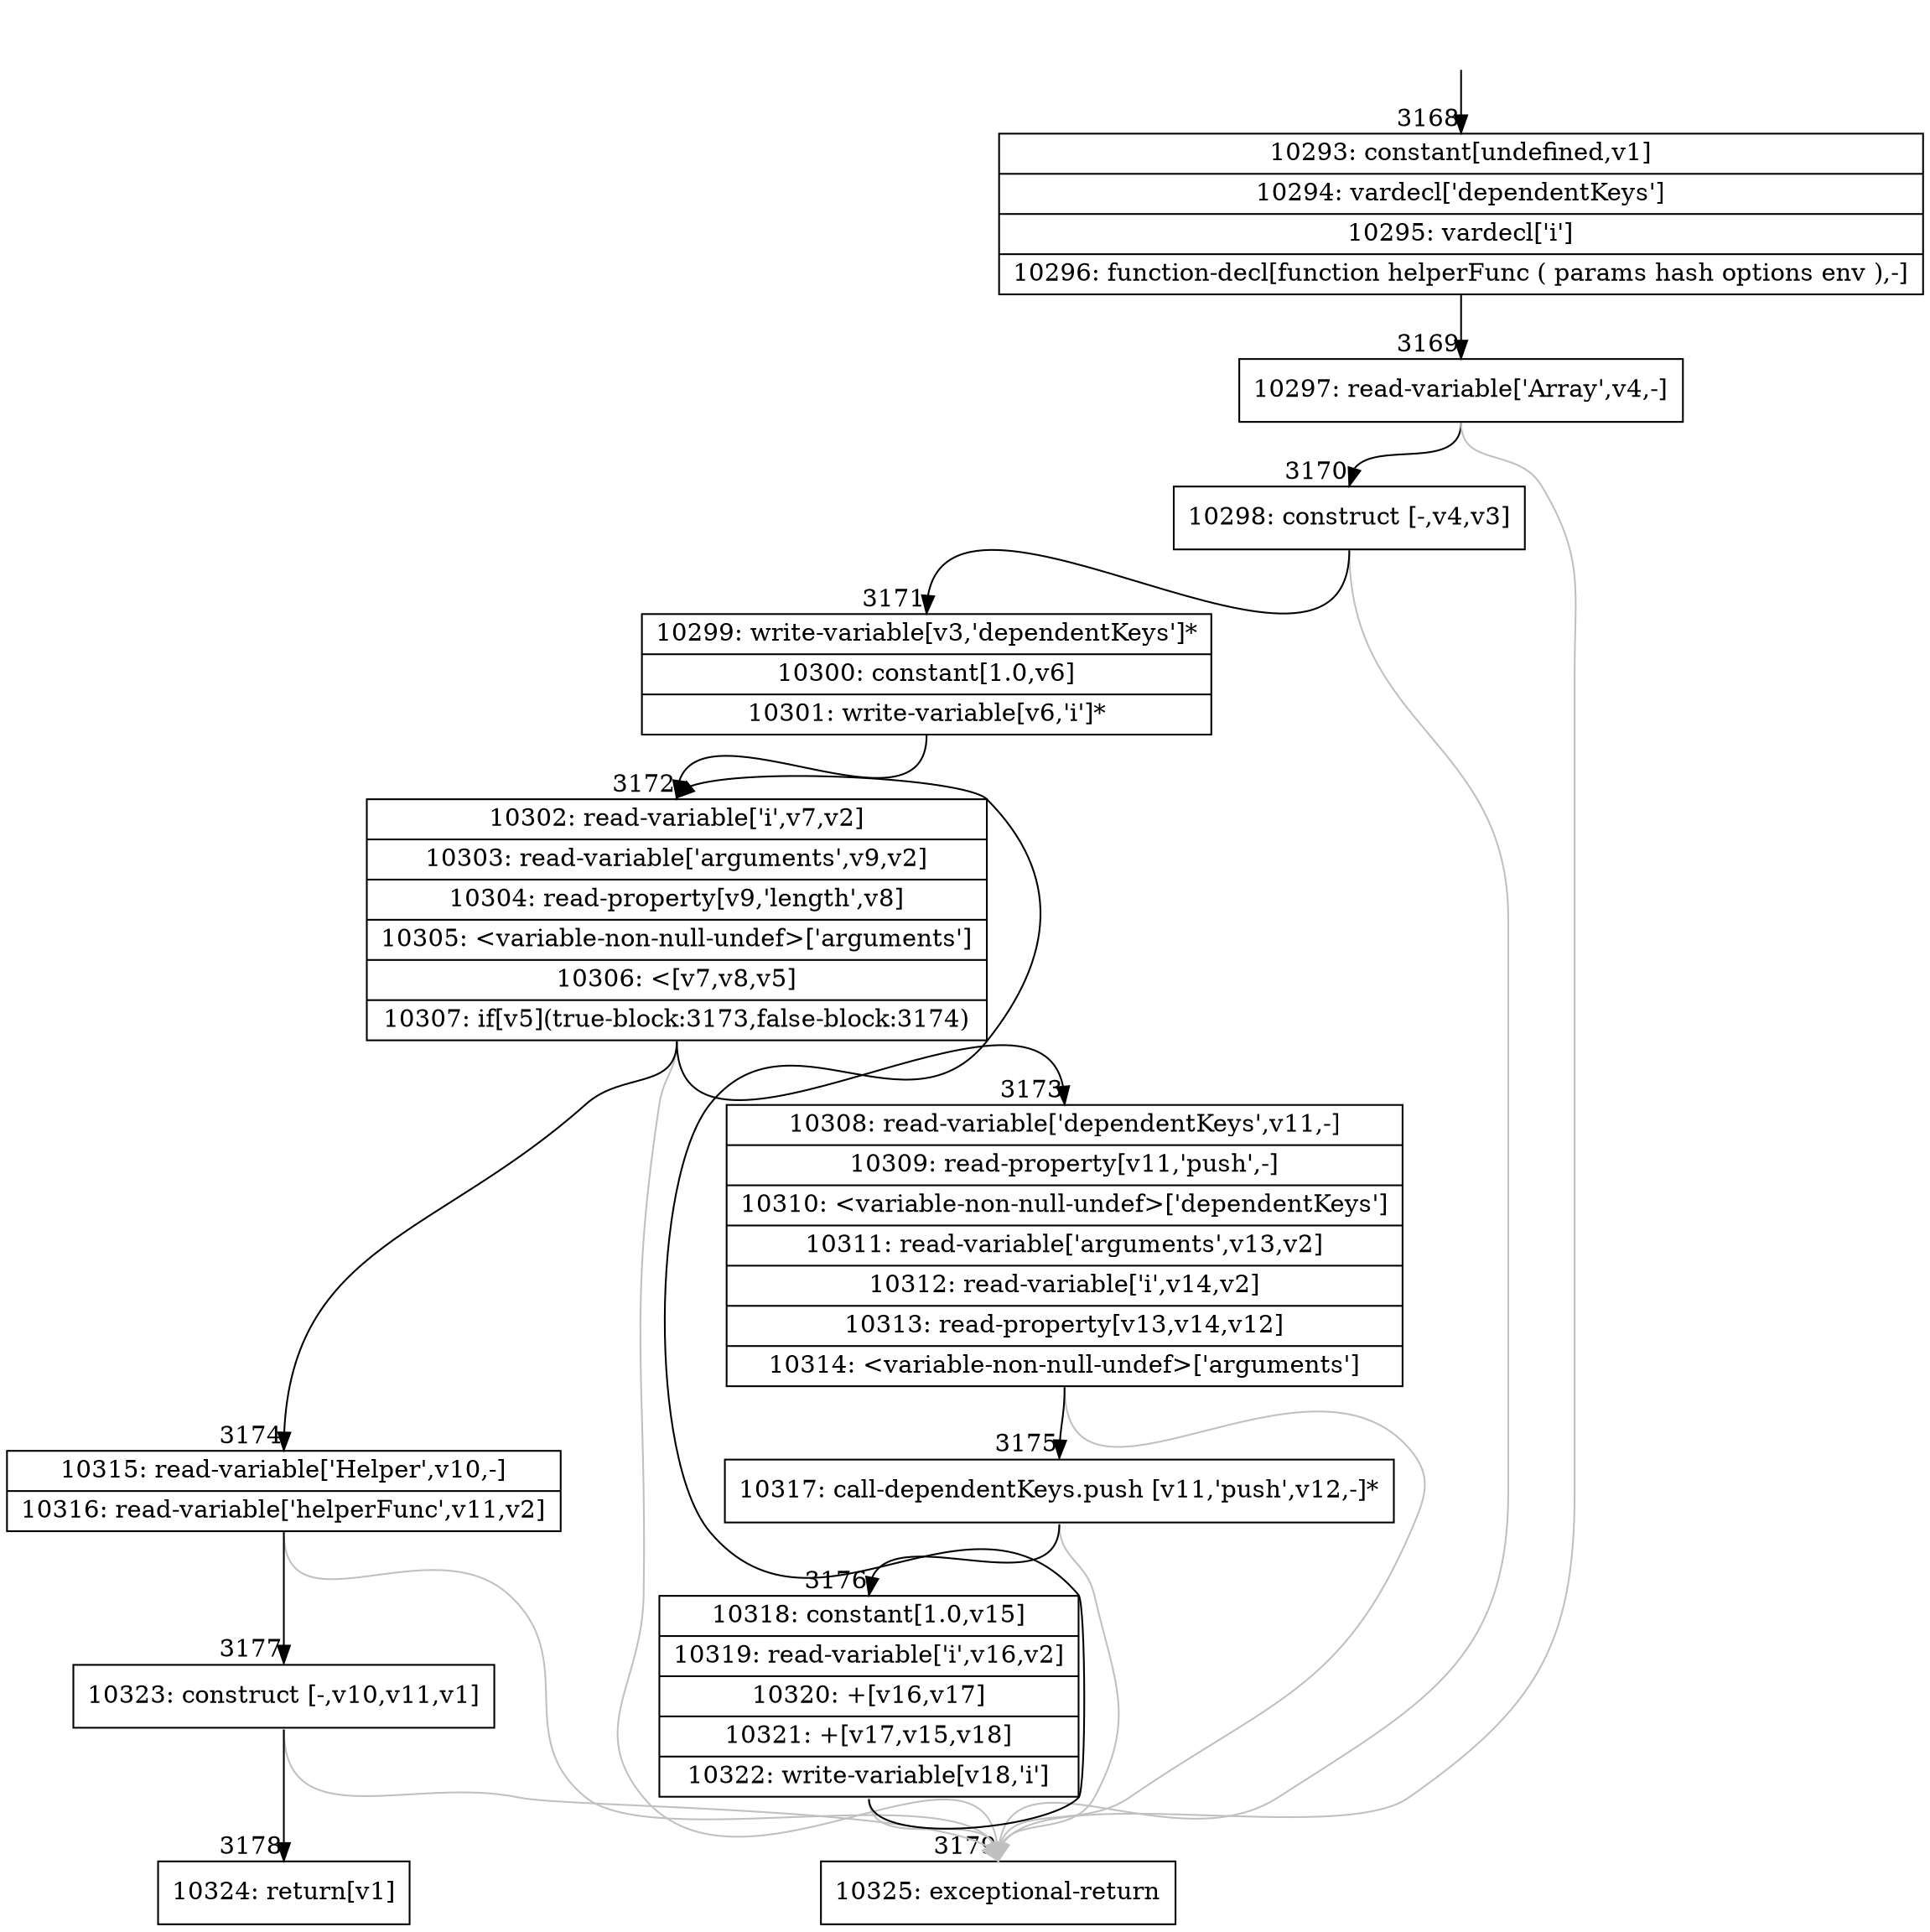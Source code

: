 digraph {
rankdir="TD"
BB_entry250[shape=none,label=""];
BB_entry250 -> BB3168 [tailport=s, headport=n, headlabel="    3168"]
BB3168 [shape=record label="{10293: constant[undefined,v1]|10294: vardecl['dependentKeys']|10295: vardecl['i']|10296: function-decl[function helperFunc ( params hash options env ),-]}" ] 
BB3168 -> BB3169 [tailport=s, headport=n, headlabel="      3169"]
BB3169 [shape=record label="{10297: read-variable['Array',v4,-]}" ] 
BB3169 -> BB3170 [tailport=s, headport=n, headlabel="      3170"]
BB3169 -> BB3179 [tailport=s, headport=n, color=gray, headlabel="      3179"]
BB3170 [shape=record label="{10298: construct [-,v4,v3]}" ] 
BB3170 -> BB3171 [tailport=s, headport=n, headlabel="      3171"]
BB3170 -> BB3179 [tailport=s, headport=n, color=gray]
BB3171 [shape=record label="{10299: write-variable[v3,'dependentKeys']*|10300: constant[1.0,v6]|10301: write-variable[v6,'i']*}" ] 
BB3171 -> BB3172 [tailport=s, headport=n, headlabel="      3172"]
BB3172 [shape=record label="{10302: read-variable['i',v7,v2]|10303: read-variable['arguments',v9,v2]|10304: read-property[v9,'length',v8]|10305: \<variable-non-null-undef\>['arguments']|10306: \<[v7,v8,v5]|10307: if[v5](true-block:3173,false-block:3174)}" ] 
BB3172 -> BB3173 [tailport=s, headport=n, headlabel="      3173"]
BB3172 -> BB3174 [tailport=s, headport=n, headlabel="      3174"]
BB3172 -> BB3179 [tailport=s, headport=n, color=gray]
BB3173 [shape=record label="{10308: read-variable['dependentKeys',v11,-]|10309: read-property[v11,'push',-]|10310: \<variable-non-null-undef\>['dependentKeys']|10311: read-variable['arguments',v13,v2]|10312: read-variable['i',v14,v2]|10313: read-property[v13,v14,v12]|10314: \<variable-non-null-undef\>['arguments']}" ] 
BB3173 -> BB3175 [tailport=s, headport=n, headlabel="      3175"]
BB3173 -> BB3179 [tailport=s, headport=n, color=gray]
BB3174 [shape=record label="{10315: read-variable['Helper',v10,-]|10316: read-variable['helperFunc',v11,v2]}" ] 
BB3174 -> BB3177 [tailport=s, headport=n, headlabel="      3177"]
BB3174 -> BB3179 [tailport=s, headport=n, color=gray]
BB3175 [shape=record label="{10317: call-dependentKeys.push [v11,'push',v12,-]*}" ] 
BB3175 -> BB3176 [tailport=s, headport=n, headlabel="      3176"]
BB3175 -> BB3179 [tailport=s, headport=n, color=gray]
BB3176 [shape=record label="{10318: constant[1.0,v15]|10319: read-variable['i',v16,v2]|10320: +[v16,v17]|10321: +[v17,v15,v18]|10322: write-variable[v18,'i']}" ] 
BB3176 -> BB3172 [tailport=s, headport=n]
BB3176 -> BB3179 [tailport=s, headport=n, color=gray]
BB3177 [shape=record label="{10323: construct [-,v10,v11,v1]}" ] 
BB3177 -> BB3178 [tailport=s, headport=n, headlabel="      3178"]
BB3177 -> BB3179 [tailport=s, headport=n, color=gray]
BB3178 [shape=record label="{10324: return[v1]}" ] 
BB3179 [shape=record label="{10325: exceptional-return}" ] 
//#$~ 5208
}
